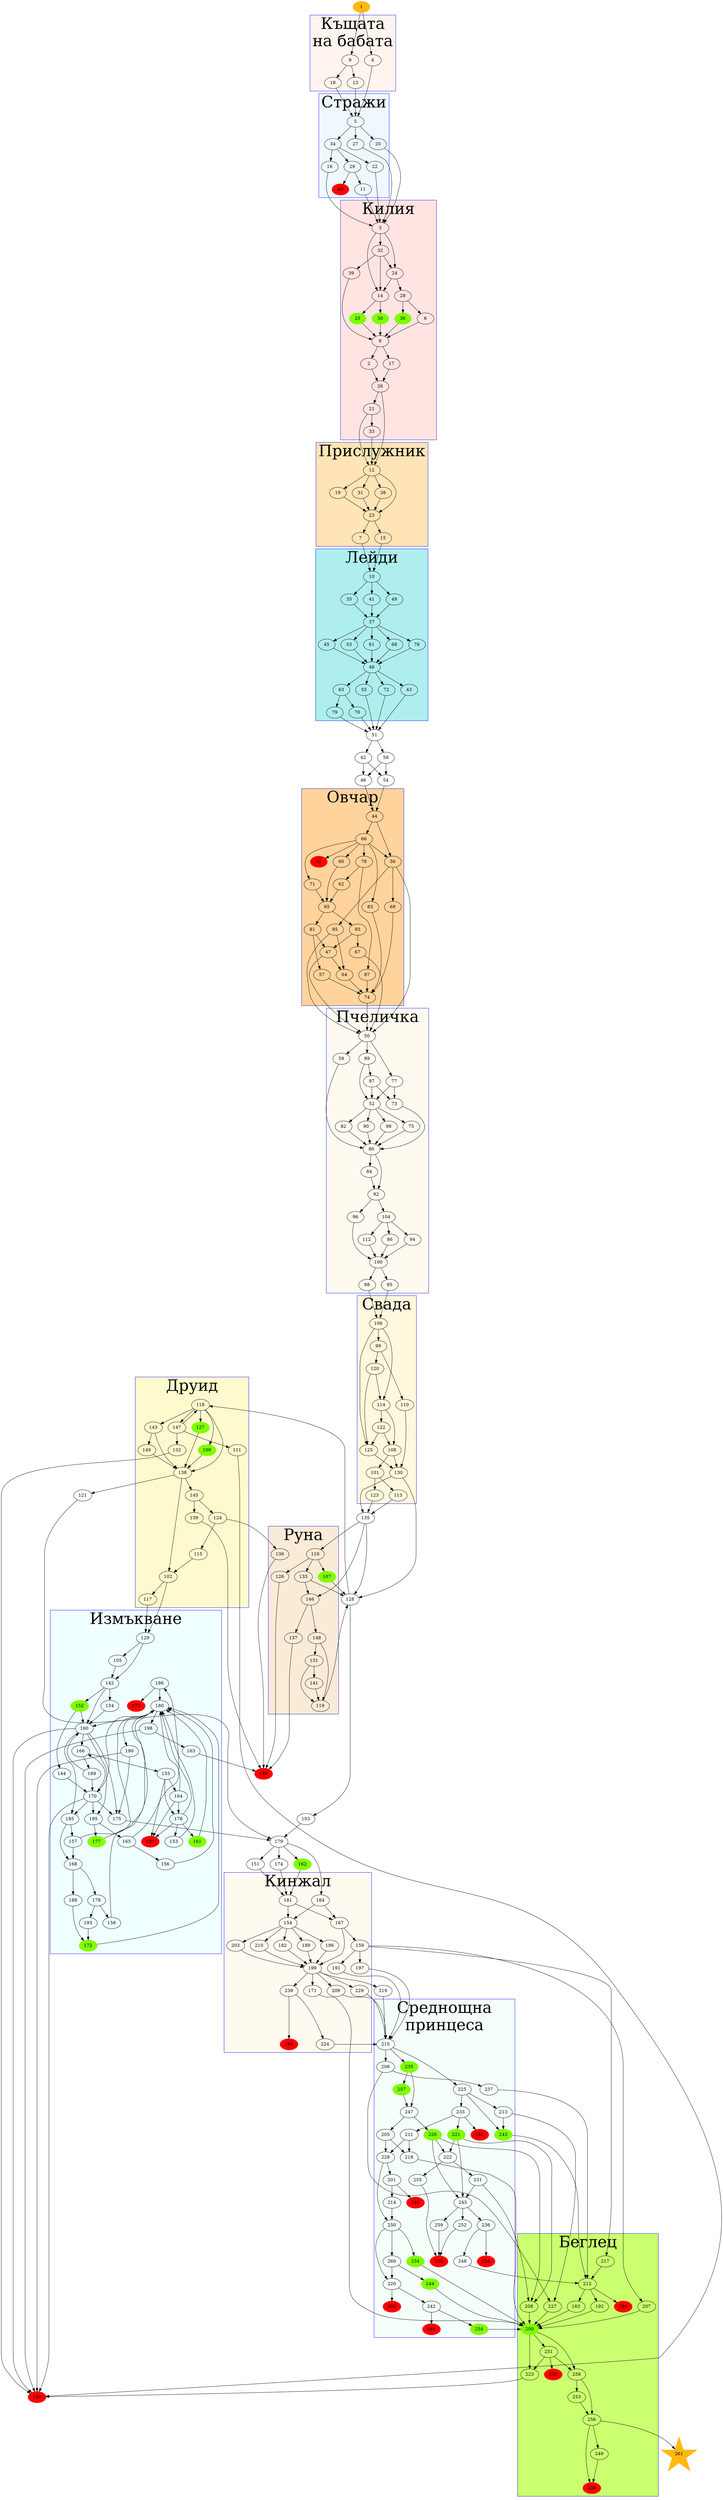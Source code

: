digraph KotarakaNarcisa {
    fontsize = 50
    subgraph deaths {
        node [color=red, style=filled] 
        40, 91, 140, 150, 173, 187, 194, 202, 204, 216
        230, 232, 238, 240, 241, 246
    }
    subgraph battles {
        node [shape=doubleoctagon, color=orange, style=filled]
    }
    subgraph chance {
        node [shape=box, color=aquamarine, style=filled]
    }
    subgraph awards {
        node [color=chartreuse, style=filled]
        25, 36, 30, 109, 127, 152, 172, 177, 161, 254
        107, 162, 200, 257, 235, 221, 226, 243, 234, 244
    }
    subgraph bads {
        node [style=radial, fillcolor="coral;0.2:white;0.8"]
    }

    subgraph cluster_kushtata_na_babata {
        color = blue
        bgcolor = seashell
        label = "Къщата\nна бабата"
        4, 9, 18, 13
    }

    subgraph cluster_strazhi {
        color = blue
        bgcolor = aliceblue
        label = "Стражи"
        5, 27, 34, 20, 22, 29, 16, 11, 40
    }

    subgraph cluster_kilia {
        color = blue
        bgcolor = mistyrose
        label = "Килия"
        3, 32, 39, 24, 28, 14, 6, 36, 30, 25, 8, 2, 17
        26, 21, 33
    }

    subgraph cluster_prisluzhnik {
        color = blue
        bgcolor = moccasin
        label = "Прислужник"
        12, 19, 31, 38, 23, 7, 15
    }

    subgraph cluster_leydi {
        color = blue
        bgcolor = paleturquoise
        label = "Лейди"
        10, 35, 41, 49, 37, 45, 53, 61, 68, 76, 48
        43, 55, 72, 63, 79, 70
    }

    subgraph cluster_ovchar {
        color = blue
        bgcolor = burlywood1
        label = "Овчар"
        44, 66, 71, 60, 78, 83, 91, 62, 87, 65, 93, 81
        56, 67, 47, 57, 69, 85, 64, 74
    }

    subgraph cluster_pchelichka {
        color = blue
        bgcolor = floralwhite
        label = "Пчеличка"
        50, 59, 89, 77, 97, 73, 52, 90, 98, 75, 82
        80, 84, 92, 96, 104, 94, 112, 86, 100, 88, 95
    }

    subgraph cluster_svada {
        color = blue
        bgcolor = cornsilk
        label = "Свада"
        106, 99, 120, 110, 114, 122, 125, 108, 130, 101
        123, 113
    }

    subgraph cluster_runa {
        color = blue
        bgcolor = antiquewhite
        label = "Руна"
        136, 116, 107, 133, 126, 146, 148, 137, 131, 141, 119
    }

    subgraph cluster_druid {
        color = blue
        bgcolor = lemonchiffon
        label = "Друид"
        118, 109, 127, 143, 147, 149, 111, 132, 138
        145, 124, 139, 115, 136, 102, 117
    }

    subgraph cluster_izmykvane {
        color = blue
        bgcolor = azure
        label = "Измъкване"
        129, 105, 142, 152, 134, 144, 160, 170, 177
        166, 169, 155, 164, 176, 187, 153, 161, 195
        165, 156, 186, 173, 186, 157, 168, 178, 188
        158, 193, 172, 185, 175, 198, 190, 163, 180
    }

    subgraph cluster_kinzhal {
        color = blue
        bgcolor = floralwhite
        label = "Кинжал"
        184, 181, 154, 182, 189, 196, 203, 210, 167
        199, 209, 239, 229, 171, 159, 224, 194, 191, 197
    }

    subgraph cluster_srednoshtna_princesa {
        color = blue
        bgcolor = mintcream
        label = "Среднощна\nпринцеса"
        215, 235, 257, 225, 206, 247, 233, 206, 213, 243
        241, 211, 205, 228, 218, 201, 240, 214, 250, 260
        220, 234, 202, 242, 244, 254, 246, 221, 226, 222
        255, 231, 230, 245, 259, 252, 237, 236, 216, 248
    }

    subgraph cluster_beglec {
        color = blue
        bgcolor = darkolivegreen1
        label = "Беглец"
        200, 251, 258, 232, 223, 253, 256, 249, 238, 227
        208, 212, 204, 183, 192, 207, 217
    }

    1 [color=darkgoldenrod1, style=filled]
    1 -> 4, 9 
    2 -> 26
    3 -> 14, 24, 32
    4 -> 5
    5 -> 20, 27, 34
    6 -> 8
    7 -> 10
    8 -> 2, 17
    9 -> 13, 18
    10 -> 35, 41, 49
    11 -> 3
    12 -> 19, 31, 38, 23
    13 -> 5
    14 -> 25, 30
    15 -> 10
    16 -> 3
    17 -> 26
    18 -> 5
    19 -> 23
    20 -> 3
    21 -> 33, 12
    22 -> 3
    23 -> 7, 15
    24 -> 14, 28
    25 -> 8
    26 -> 21, 12
    27 -> 3
    28 -> 36, 6
    29 -> 11, 40
    30 -> 8
    31 -> 23
    32 -> 39, 24, 14
    33 -> 12
    34 -> 16, 22, 29
    35 -> 37
    36 -> 8
    37 -> 45, 53, 61, 68, 76
    38 -> 23
    39 -> 8
    40
    41 -> 37
    42 -> 46, 54
    43 -> 51
    44 -> 56, 66
    45 -> 48
    46 -> 44
    47 -> 64, 50
    48 -> 43, 55, 63, 72
    49 -> 37
    50 -> 59, 77, 89
    51 -> 42, 58
    52 -> 75, 82, 90, 98
    53 -> 48
    54 -> 44
    55 -> 51
    56 -> 50, 85, 69
    57 -> 74
    58 -> 46, 54
    59 -> 80
    60 -> 65
    61 -> 48
    62 -> 65
    63 -> 70, 79
    64 -> 74
    65 -> 81, 93
    66 -> 60, 71, 78, 83, 91, 56
    67 -> 50
    68 -> 48
    69 -> 74
    70 -> 51
    71 -> 65
    72 -> 51
    73 -> 80
    74 -> 50
    75 -> 80
    76 -> 48
    77 -> 52, 73
    78 -> 87, 62
    79 -> 51
    80 -> 84, 92
    81 -> 47, 57
    82 -> 80
    83 -> 74
    84 -> 92
    85 -> 64, 50
    86 -> 100
    87 -> 74
    88 -> 106
    89 -> 52, 97
    90 -> 80
    91
    92 -> 96, 104
    93 -> 47, 67
    94 -> 100
    95 -> 106
    96 -> 100
    97 -> 52, 73
    98 -> 80
    99 -> 110, 120
    100 -> 88, 95
    101 -> 113, 123
    102 -> 117, 129
    103 -> 179
    104 -> 86, 94, 112
    105 -> 142
    106 -> 99, 114, 125
    107 -> 128
    108 -> 101, 130
    109 -> 138
    110 -> 130
    111 -> 150
    112 -> 100
    113 -> 135
    114 -> 108, 122
    115 -> 102
    116 -> 107, 126, 133
    117 -> 129
    118 -> 109, 127, 143, 138, 147
    119 -> 128
    120 -> 114, 125
    121 -> 179
    122 -> 108, 125
    123 -> 135
    124 -> 115, 136
    125 -> 130
    126 -> 140
    127 -> 138
    128 -> 118, 103
    129 -> 105, 142
    130 -> 135, 128
    131 -> 141, 119
    132 -> 150
    133 -> 146, 128
    134 -> 160
    135 -> 116, 146, 128
    136 -> 140
    137 -> 140
    138 -> 102, 121, 145
    139 -> 140
    140
    141 -> 119
    142 -> 134, 152, 160
    143 -> 138, 149
    144 -> 170
    145 -> 124, 139
    146 -> 137, 148
    147 -> 111, 132, 118
    148 -> 119, 131
    149 -> 138
    150
    151 -> 181
    152 -> 144, 160
    153 -> 180
    154 -> 182, 189, 196, 203, 210
    155 -> 164, 176, 187
    156 -> 180
    157 -> 168, 180
    158 -> 180
    159 -> 191, 197, 207, 217
    160 -> 195, 185, 166, 175, 150
    161 -> 180
    162 -> 181
    163 -> 140
    164 -> 176, 187, 180
    165 -> 156, 186
    166 -> 155, 169
    167 -> 159, 199
    168 -> 178, 188
    169 -> 160, 170
    170 -> 195, 185, 166, 175, 150
    171 -> 200
    172 -> 180
    173
    174 -> 181
    175 -> 179
    176 -> 153, 161, 187, 180
    177 -> 180
    178 -> 158, 193
    179 -> 151, 162, 174, 184
    180 -> 160, 170, 190, 198
    181 -> 154, 167
    182 -> 199
    183 -> 200
    184 -> 154, 167
    185 -> 157, 168
    186 -> 173, 180
    187
    188 -> 172
    189 -> 199
    190 -> 175, 150
    191 -> 215
    192 -> 200
    193 -> 172
    194
    195 -> 165, 177
    196 -> 199
    197 -> 215
    198 -> 163, 150
    199 -> 171, 209, 219, 229, 239
    200 -> 223, 251, 258
    201 -> 214, 240
    202
    203 -> 199
    204
    205 -> 218, 228
    206 -> 227, 237
    207 -> 200
    208 -> 200
    209 -> 215
    210 -> 199
    211 -> 218, 228
    212 -> 192, 183, 204
    213 -> 227, 243
    214 -> 250
    215 -> 206, 225, 235
    216
    217 -> 212
    218 -> 200
    219 -> 215
    220 -> 202, 242
    221 -> 208, 245, 222
    222 -> 231, 255
    223 -> 150
    224 -> 215
    225 -> 213, 233, 243
    226 -> 208, 245, 222
    227 -> 200
    228 -> 201, 250
    229 -> 215
    230
    231 -> 208, 245
    232
    233 -> 211, 221, 241
    234 -> 200
    235 -> 257, 247
    236 -> 216, 248
    237 -> 212
    238
    239 -> 194, 224
    240
    241
    242 -> 246, 254
    243 -> 212
    244 -> 200
    245 -> 236, 252, 259
    246
    247 -> 205, 226
    248 -> 212
    249 -> 238
    250 -> 234, 260, 220
    251 -> 232, 223, 258
    252 -> 230
    253 -> 256
    254 -> 200
    255 -> 230
    256 -> 261, 249, 238
    257 -> 247
    258 -> 253, 256
    259 -> 230
    260 -> 244, 220
    261 [shape=star, color=darkgoldenrod1, style=filled]
}